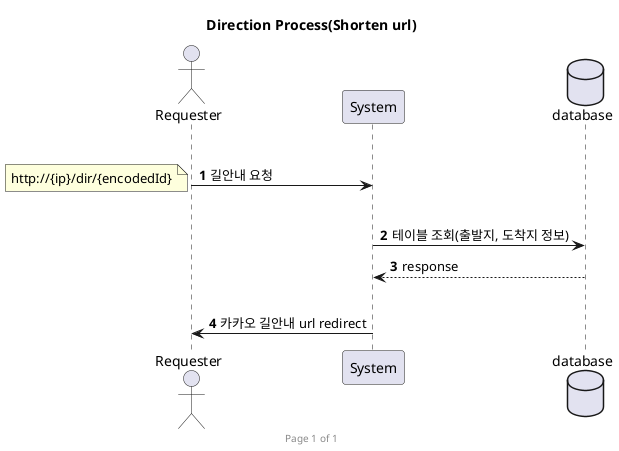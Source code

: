 @startuml
'https://plantuml.com/sequence-diagram

autonumber

actor Requester

participant System
database database

title Direction Process(Shorten url)
footer Page %page% of %lastpage%
|||
skinparam responseMessageBelowArrow true

Requester -> System: 길안내 요청
|||
note left: http://{ip}/dir/{encodedId}

System -> database: 테이블 조회(출발지, 도착지 정보)
database --> System: response
|||

System -> Requester: 카카오 길안내 url redirect

@enduml